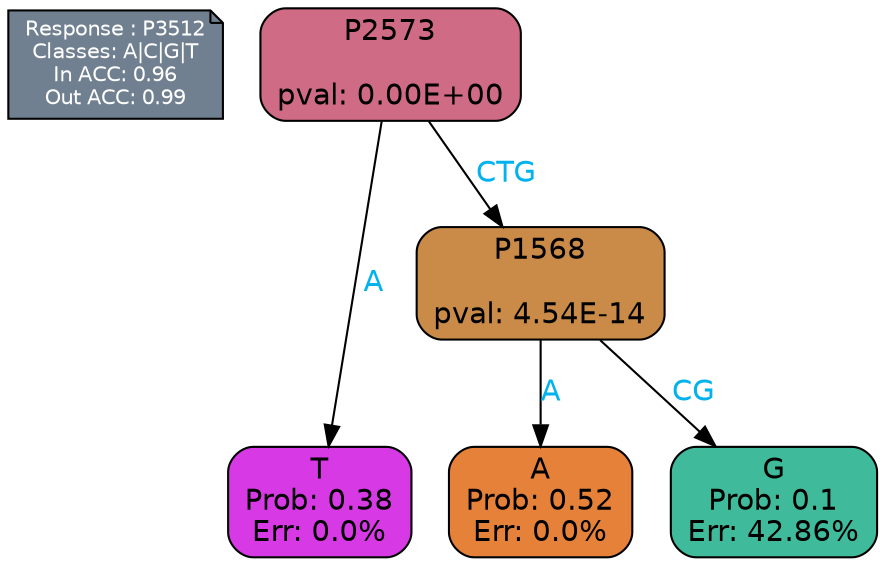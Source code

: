 digraph Tree {
node [shape=box, style="filled, rounded", color="black", fontname=helvetica] ;
graph [ranksep=equally, splines=polylines, bgcolor=transparent, dpi=600] ;
edge [fontname=helvetica] ;
LEGEND [label="Response : P3512
Classes: A|C|G|T
In ACC: 0.96
Out ACC: 0.99
",shape=note,align=left,style=filled,fillcolor="slategray",fontcolor="white",fontsize=10];1 [label="P2573

pval: 0.00E+00", fillcolor="#cf6b84"] ;
2 [label="T
Prob: 0.38
Err: 0.0%", fillcolor="#d739e5"] ;
3 [label="P1568

pval: 4.54E-14", fillcolor="#ca8a48"] ;
4 [label="A
Prob: 0.52
Err: 0.0%", fillcolor="#e58139"] ;
5 [label="G
Prob: 0.1
Err: 42.86%", fillcolor="#3fbb9b"] ;
1 -> 2 [label="A",fontcolor=deepskyblue2] ;
1 -> 3 [label="CTG",fontcolor=deepskyblue2] ;
3 -> 4 [label="A",fontcolor=deepskyblue2] ;
3 -> 5 [label="CG",fontcolor=deepskyblue2] ;
{rank = same; 2;4;5;}{rank = same; LEGEND;1;}}